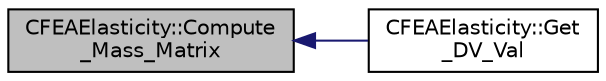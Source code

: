 digraph "CFEAElasticity::Compute_Mass_Matrix"
{
  edge [fontname="Helvetica",fontsize="10",labelfontname="Helvetica",labelfontsize="10"];
  node [fontname="Helvetica",fontsize="10",shape=record];
  rankdir="LR";
  Node86 [label="CFEAElasticity::Compute\l_Mass_Matrix",height=0.2,width=0.4,color="black", fillcolor="grey75", style="filled", fontcolor="black"];
  Node86 -> Node87 [dir="back",color="midnightblue",fontsize="10",style="solid",fontname="Helvetica"];
  Node87 [label="CFEAElasticity::Get\l_DV_Val",height=0.2,width=0.4,color="black", fillcolor="white", style="filled",URL="$class_c_f_e_a_elasticity.html#a372ed66a01f0545b0a2fe41ef2e3e6c5",tooltip="Get the value of a design variable. "];
}
